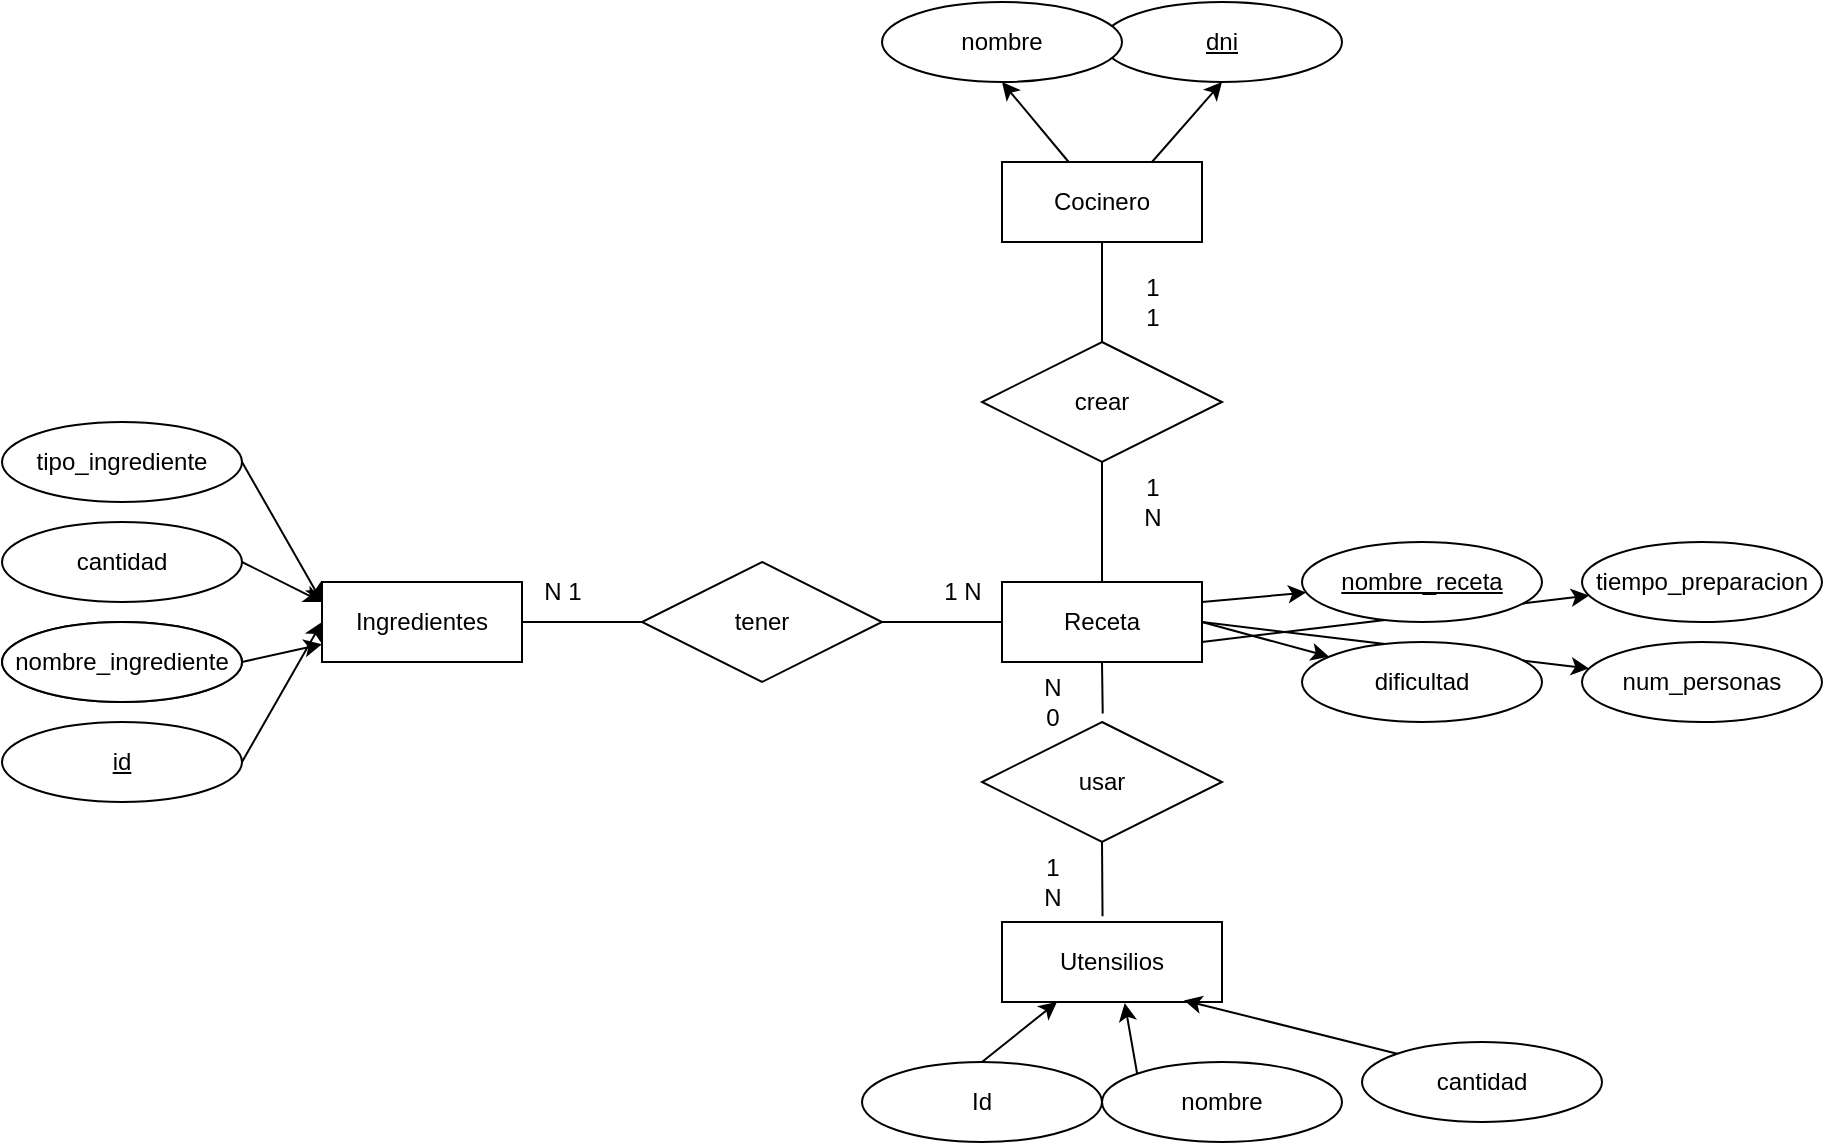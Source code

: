 <mxfile version="22.0.4" type="github">
  <diagram id="R2lEEEUBdFMjLlhIrx00" name="Page-1">
    <mxGraphModel dx="1195" dy="683" grid="1" gridSize="10" guides="1" tooltips="1" connect="1" arrows="1" fold="1" page="1" pageScale="1" pageWidth="850" pageHeight="1100" math="0" shadow="0" extFonts="Permanent Marker^https://fonts.googleapis.com/css?family=Permanent+Marker">
      <root>
        <mxCell id="0" />
        <mxCell id="1" parent="0" />
        <mxCell id="xQb302AIDdaRHqisU8cc-1" value="Ingredientes" style="whiteSpace=wrap;html=1;align=center;" parent="1" vertex="1">
          <mxGeometry x="240" y="400" width="100" height="40" as="geometry" />
        </mxCell>
        <mxCell id="vZrfj-ZpKxjjNzyYlrEK-11" style="edgeStyle=orthogonalEdgeStyle;rounded=0;orthogonalLoop=1;jettySize=auto;html=1;entryX=1;entryY=0.5;entryDx=0;entryDy=0;endArrow=none;endFill=0;startArrow=none;startFill=0;" parent="1" source="xQb302AIDdaRHqisU8cc-2" target="vZrfj-ZpKxjjNzyYlrEK-6" edge="1">
          <mxGeometry relative="1" as="geometry" />
        </mxCell>
        <mxCell id="tKupVHRvHc-6zTE8wmx_-10" style="rounded=0;orthogonalLoop=1;jettySize=auto;html=1;exitX=1;exitY=0.25;exitDx=0;exitDy=0;" edge="1" parent="1" source="xQb302AIDdaRHqisU8cc-2" target="xQb302AIDdaRHqisU8cc-4">
          <mxGeometry relative="1" as="geometry" />
        </mxCell>
        <mxCell id="tKupVHRvHc-6zTE8wmx_-11" style="rounded=0;orthogonalLoop=1;jettySize=auto;html=1;exitX=1;exitY=0.75;exitDx=0;exitDy=0;" edge="1" parent="1" source="xQb302AIDdaRHqisU8cc-2" target="xQb302AIDdaRHqisU8cc-6">
          <mxGeometry relative="1" as="geometry" />
        </mxCell>
        <mxCell id="tKupVHRvHc-6zTE8wmx_-12" style="rounded=0;orthogonalLoop=1;jettySize=auto;html=1;exitX=1;exitY=0.5;exitDx=0;exitDy=0;" edge="1" parent="1" source="xQb302AIDdaRHqisU8cc-2" target="xQb302AIDdaRHqisU8cc-8">
          <mxGeometry relative="1" as="geometry" />
        </mxCell>
        <mxCell id="tKupVHRvHc-6zTE8wmx_-13" style="rounded=0;orthogonalLoop=1;jettySize=auto;html=1;exitX=1;exitY=0.5;exitDx=0;exitDy=0;" edge="1" parent="1" source="xQb302AIDdaRHqisU8cc-2" target="xQb302AIDdaRHqisU8cc-7">
          <mxGeometry relative="1" as="geometry" />
        </mxCell>
        <mxCell id="xQb302AIDdaRHqisU8cc-2" value="Receta" style="whiteSpace=wrap;html=1;align=center;" parent="1" vertex="1">
          <mxGeometry x="580" y="400" width="100" height="40" as="geometry" />
        </mxCell>
        <mxCell id="xQb302AIDdaRHqisU8cc-3" value="nombre_ingrediente&lt;br&gt;" style="ellipse;whiteSpace=wrap;html=1;align=center;" parent="1" vertex="1">
          <mxGeometry x="80" y="420" width="120" height="40" as="geometry" />
        </mxCell>
        <mxCell id="xQb302AIDdaRHqisU8cc-4" value="nombre_receta" style="ellipse;whiteSpace=wrap;html=1;align=center;fontStyle=4" parent="1" vertex="1">
          <mxGeometry x="730" y="380" width="120" height="40" as="geometry" />
        </mxCell>
        <mxCell id="tKupVHRvHc-6zTE8wmx_-15" style="rounded=0;orthogonalLoop=1;jettySize=auto;html=1;exitX=1;exitY=0.5;exitDx=0;exitDy=0;" edge="1" parent="1" source="xQb302AIDdaRHqisU8cc-5">
          <mxGeometry relative="1" as="geometry">
            <mxPoint x="240" y="410.0" as="targetPoint" />
          </mxGeometry>
        </mxCell>
        <mxCell id="xQb302AIDdaRHqisU8cc-5" value="cantidad" style="ellipse;whiteSpace=wrap;html=1;align=center;" parent="1" vertex="1">
          <mxGeometry x="80" y="370" width="120" height="40" as="geometry" />
        </mxCell>
        <mxCell id="xQb302AIDdaRHqisU8cc-6" value="tiempo_preparacion" style="ellipse;whiteSpace=wrap;html=1;align=center;" parent="1" vertex="1">
          <mxGeometry x="870" y="380" width="120" height="40" as="geometry" />
        </mxCell>
        <mxCell id="xQb302AIDdaRHqisU8cc-7" value="dificultad" style="ellipse;whiteSpace=wrap;html=1;align=center;" parent="1" vertex="1">
          <mxGeometry x="730" y="430" width="120" height="40" as="geometry" />
        </mxCell>
        <mxCell id="xQb302AIDdaRHqisU8cc-8" value="num_personas" style="ellipse;whiteSpace=wrap;html=1;align=center;" parent="1" vertex="1">
          <mxGeometry x="870" y="430" width="120" height="40" as="geometry" />
        </mxCell>
        <mxCell id="tKupVHRvHc-6zTE8wmx_-8" style="rounded=0;orthogonalLoop=1;jettySize=auto;html=1;entryX=0.5;entryY=1;entryDx=0;entryDy=0;" edge="1" parent="1" source="vZrfj-ZpKxjjNzyYlrEK-1" target="tKupVHRvHc-6zTE8wmx_-1">
          <mxGeometry relative="1" as="geometry" />
        </mxCell>
        <mxCell id="tKupVHRvHc-6zTE8wmx_-9" style="rounded=0;orthogonalLoop=1;jettySize=auto;html=1;exitX=0.75;exitY=0;exitDx=0;exitDy=0;entryX=0.5;entryY=1;entryDx=0;entryDy=0;" edge="1" parent="1" source="vZrfj-ZpKxjjNzyYlrEK-1" target="vZrfj-ZpKxjjNzyYlrEK-2">
          <mxGeometry relative="1" as="geometry" />
        </mxCell>
        <mxCell id="vZrfj-ZpKxjjNzyYlrEK-1" value="Cocinero" style="whiteSpace=wrap;html=1;align=center;" parent="1" vertex="1">
          <mxGeometry x="580" y="190" width="100" height="40" as="geometry" />
        </mxCell>
        <mxCell id="vZrfj-ZpKxjjNzyYlrEK-2" value="dni" style="ellipse;whiteSpace=wrap;html=1;align=center;fontStyle=4" parent="1" vertex="1">
          <mxGeometry x="630" y="110" width="120" height="40" as="geometry" />
        </mxCell>
        <mxCell id="vZrfj-ZpKxjjNzyYlrEK-9" style="edgeStyle=orthogonalEdgeStyle;rounded=0;orthogonalLoop=1;jettySize=auto;html=1;entryX=0.5;entryY=0;entryDx=0;entryDy=0;endArrow=none;endFill=0;startArrow=none;startFill=0;" parent="1" source="vZrfj-ZpKxjjNzyYlrEK-5" target="xQb302AIDdaRHqisU8cc-2" edge="1">
          <mxGeometry relative="1" as="geometry" />
        </mxCell>
        <mxCell id="vZrfj-ZpKxjjNzyYlrEK-10" style="edgeStyle=orthogonalEdgeStyle;rounded=0;orthogonalLoop=1;jettySize=auto;html=1;entryX=0.5;entryY=1;entryDx=0;entryDy=0;endArrow=none;endFill=0;startArrow=none;startFill=0;" parent="1" source="vZrfj-ZpKxjjNzyYlrEK-5" target="vZrfj-ZpKxjjNzyYlrEK-1" edge="1">
          <mxGeometry relative="1" as="geometry" />
        </mxCell>
        <mxCell id="vZrfj-ZpKxjjNzyYlrEK-5" value="crear" style="shape=rhombus;perimeter=rhombusPerimeter;whiteSpace=wrap;html=1;align=center;" parent="1" vertex="1">
          <mxGeometry x="570" y="280" width="120" height="60" as="geometry" />
        </mxCell>
        <mxCell id="vZrfj-ZpKxjjNzyYlrEK-12" style="edgeStyle=orthogonalEdgeStyle;rounded=0;orthogonalLoop=1;jettySize=auto;html=1;entryX=1;entryY=0.5;entryDx=0;entryDy=0;endArrow=none;endFill=0;startArrow=none;startFill=0;" parent="1" source="vZrfj-ZpKxjjNzyYlrEK-6" target="xQb302AIDdaRHqisU8cc-1" edge="1">
          <mxGeometry relative="1" as="geometry" />
        </mxCell>
        <mxCell id="vZrfj-ZpKxjjNzyYlrEK-6" value="tener" style="shape=rhombus;perimeter=rhombusPerimeter;whiteSpace=wrap;html=1;align=center;" parent="1" vertex="1">
          <mxGeometry x="400" y="390" width="120" height="60" as="geometry" />
        </mxCell>
        <mxCell id="vZrfj-ZpKxjjNzyYlrEK-13" value="N 1" style="text;html=1;align=center;verticalAlign=middle;resizable=0;points=[];autosize=1;strokeColor=none;fillColor=none;" parent="1" vertex="1">
          <mxGeometry x="340" y="390" width="40" height="30" as="geometry" />
        </mxCell>
        <mxCell id="vZrfj-ZpKxjjNzyYlrEK-14" value="1 N" style="text;html=1;align=center;verticalAlign=middle;resizable=0;points=[];autosize=1;strokeColor=none;fillColor=none;" parent="1" vertex="1">
          <mxGeometry x="540" y="390" width="40" height="30" as="geometry" />
        </mxCell>
        <mxCell id="tKupVHRvHc-6zTE8wmx_-14" style="rounded=0;orthogonalLoop=1;jettySize=auto;html=1;exitX=1;exitY=0.5;exitDx=0;exitDy=0;entryX=0;entryY=0.25;entryDx=0;entryDy=0;" edge="1" parent="1" source="vZrfj-ZpKxjjNzyYlrEK-15" target="xQb302AIDdaRHqisU8cc-1">
          <mxGeometry relative="1" as="geometry" />
        </mxCell>
        <mxCell id="vZrfj-ZpKxjjNzyYlrEK-15" value="tipo_ingrediente" style="ellipse;whiteSpace=wrap;html=1;align=center;" parent="1" vertex="1">
          <mxGeometry x="80" y="320" width="120" height="40" as="geometry" />
        </mxCell>
        <mxCell id="tKupVHRvHc-6zTE8wmx_-16" style="rounded=0;orthogonalLoop=1;jettySize=auto;html=1;exitX=1;exitY=0.5;exitDx=0;exitDy=0;" edge="1" parent="1" source="vZrfj-ZpKxjjNzyYlrEK-16" target="xQb302AIDdaRHqisU8cc-1">
          <mxGeometry relative="1" as="geometry" />
        </mxCell>
        <mxCell id="vZrfj-ZpKxjjNzyYlrEK-16" value="nombre_ingrediente&lt;br&gt;" style="ellipse;whiteSpace=wrap;html=1;align=center;" parent="1" vertex="1">
          <mxGeometry x="80" y="420" width="120" height="40" as="geometry" />
        </mxCell>
        <mxCell id="tKupVHRvHc-6zTE8wmx_-17" style="rounded=0;orthogonalLoop=1;jettySize=auto;html=1;exitX=1;exitY=0.5;exitDx=0;exitDy=0;entryX=0;entryY=0.5;entryDx=0;entryDy=0;" edge="1" parent="1" source="vZrfj-ZpKxjjNzyYlrEK-17" target="xQb302AIDdaRHqisU8cc-1">
          <mxGeometry relative="1" as="geometry" />
        </mxCell>
        <mxCell id="vZrfj-ZpKxjjNzyYlrEK-17" value="id" style="ellipse;whiteSpace=wrap;html=1;align=center;fontStyle=4" parent="1" vertex="1">
          <mxGeometry x="80" y="470" width="120" height="40" as="geometry" />
        </mxCell>
        <mxCell id="vZrfj-ZpKxjjNzyYlrEK-18" value="1&lt;br&gt;1" style="text;html=1;align=center;verticalAlign=middle;resizable=0;points=[];autosize=1;strokeColor=none;fillColor=none;" parent="1" vertex="1">
          <mxGeometry x="640" y="240" width="30" height="40" as="geometry" />
        </mxCell>
        <mxCell id="vZrfj-ZpKxjjNzyYlrEK-19" value="1&lt;br&gt;N" style="text;html=1;align=center;verticalAlign=middle;resizable=0;points=[];autosize=1;strokeColor=none;fillColor=none;" parent="1" vertex="1">
          <mxGeometry x="640" y="340" width="30" height="40" as="geometry" />
        </mxCell>
        <mxCell id="tKupVHRvHc-6zTE8wmx_-1" value="nombre" style="ellipse;whiteSpace=wrap;html=1;align=center;" vertex="1" parent="1">
          <mxGeometry x="520" y="110" width="120" height="40" as="geometry" />
        </mxCell>
        <mxCell id="tKupVHRvHc-6zTE8wmx_-2" value="Utensilios" style="whiteSpace=wrap;html=1;" vertex="1" parent="1">
          <mxGeometry x="580" y="570" width="110" height="40" as="geometry" />
        </mxCell>
        <mxCell id="tKupVHRvHc-6zTE8wmx_-3" value="usar" style="shape=rhombus;perimeter=rhombusPerimeter;whiteSpace=wrap;html=1;align=center;" vertex="1" parent="1">
          <mxGeometry x="570" y="470" width="120" height="60" as="geometry" />
        </mxCell>
        <mxCell id="tKupVHRvHc-6zTE8wmx_-4" style="edgeStyle=orthogonalEdgeStyle;rounded=0;orthogonalLoop=1;jettySize=auto;html=1;exitX=0.5;exitY=1;exitDx=0;exitDy=0;entryX=0.503;entryY=-0.071;entryDx=0;entryDy=0;entryPerimeter=0;endArrow=none;endFill=0;startArrow=none;startFill=0;" edge="1" parent="1" source="xQb302AIDdaRHqisU8cc-2" target="tKupVHRvHc-6zTE8wmx_-3">
          <mxGeometry relative="1" as="geometry" />
        </mxCell>
        <mxCell id="tKupVHRvHc-6zTE8wmx_-5" style="edgeStyle=orthogonalEdgeStyle;rounded=0;orthogonalLoop=1;jettySize=auto;html=1;exitX=0.5;exitY=1;exitDx=0;exitDy=0;entryX=0.457;entryY=-0.072;entryDx=0;entryDy=0;entryPerimeter=0;startArrow=none;startFill=0;endArrow=none;endFill=0;" edge="1" parent="1" source="tKupVHRvHc-6zTE8wmx_-3" target="tKupVHRvHc-6zTE8wmx_-2">
          <mxGeometry relative="1" as="geometry" />
        </mxCell>
        <mxCell id="tKupVHRvHc-6zTE8wmx_-6" value="1&lt;br&gt;N" style="text;html=1;align=center;verticalAlign=middle;resizable=0;points=[];autosize=1;strokeColor=none;fillColor=none;" vertex="1" parent="1">
          <mxGeometry x="590" y="530" width="30" height="40" as="geometry" />
        </mxCell>
        <mxCell id="tKupVHRvHc-6zTE8wmx_-7" value="N&lt;br&gt;0" style="text;html=1;align=center;verticalAlign=middle;resizable=0;points=[];autosize=1;strokeColor=none;fillColor=none;" vertex="1" parent="1">
          <mxGeometry x="590" y="440" width="30" height="40" as="geometry" />
        </mxCell>
        <mxCell id="tKupVHRvHc-6zTE8wmx_-21" style="rounded=0;orthogonalLoop=1;jettySize=auto;html=1;exitX=0.5;exitY=0;exitDx=0;exitDy=0;entryX=0.25;entryY=1;entryDx=0;entryDy=0;" edge="1" parent="1" source="tKupVHRvHc-6zTE8wmx_-18" target="tKupVHRvHc-6zTE8wmx_-2">
          <mxGeometry relative="1" as="geometry" />
        </mxCell>
        <mxCell id="tKupVHRvHc-6zTE8wmx_-18" value="Id" style="ellipse;whiteSpace=wrap;html=1;align=center;" vertex="1" parent="1">
          <mxGeometry x="510" y="640" width="120" height="40" as="geometry" />
        </mxCell>
        <mxCell id="tKupVHRvHc-6zTE8wmx_-19" value="nombre" style="ellipse;whiteSpace=wrap;html=1;align=center;" vertex="1" parent="1">
          <mxGeometry x="630" y="640" width="120" height="40" as="geometry" />
        </mxCell>
        <mxCell id="tKupVHRvHc-6zTE8wmx_-20" value="cantidad" style="ellipse;whiteSpace=wrap;html=1;align=center;" vertex="1" parent="1">
          <mxGeometry x="760" y="630" width="120" height="40" as="geometry" />
        </mxCell>
        <mxCell id="tKupVHRvHc-6zTE8wmx_-22" style="rounded=0;orthogonalLoop=1;jettySize=auto;html=1;exitX=0;exitY=0;exitDx=0;exitDy=0;entryX=0.558;entryY=1.014;entryDx=0;entryDy=0;entryPerimeter=0;" edge="1" parent="1" source="tKupVHRvHc-6zTE8wmx_-19" target="tKupVHRvHc-6zTE8wmx_-2">
          <mxGeometry relative="1" as="geometry" />
        </mxCell>
        <mxCell id="tKupVHRvHc-6zTE8wmx_-23" style="rounded=0;orthogonalLoop=1;jettySize=auto;html=1;exitX=0;exitY=0;exitDx=0;exitDy=0;entryX=0.827;entryY=0.979;entryDx=0;entryDy=0;entryPerimeter=0;" edge="1" parent="1" source="tKupVHRvHc-6zTE8wmx_-20" target="tKupVHRvHc-6zTE8wmx_-2">
          <mxGeometry relative="1" as="geometry" />
        </mxCell>
      </root>
    </mxGraphModel>
  </diagram>
</mxfile>
